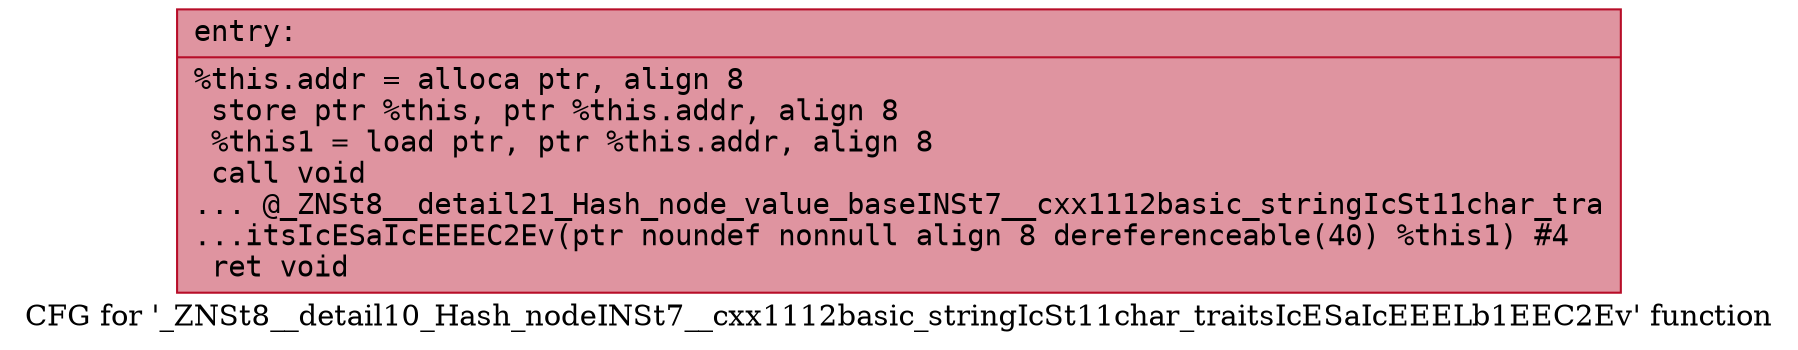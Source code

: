 digraph "CFG for '_ZNSt8__detail10_Hash_nodeINSt7__cxx1112basic_stringIcSt11char_traitsIcESaIcEEELb1EEC2Ev' function" {
	label="CFG for '_ZNSt8__detail10_Hash_nodeINSt7__cxx1112basic_stringIcSt11char_traitsIcESaIcEEELb1EEC2Ev' function";

	Node0x55c7e09f3bd0 [shape=record,color="#b70d28ff", style=filled, fillcolor="#b70d2870" fontname="Courier",label="{entry:\l|  %this.addr = alloca ptr, align 8\l  store ptr %this, ptr %this.addr, align 8\l  %this1 = load ptr, ptr %this.addr, align 8\l  call void\l... @_ZNSt8__detail21_Hash_node_value_baseINSt7__cxx1112basic_stringIcSt11char_tra\l...itsIcESaIcEEEEC2Ev(ptr noundef nonnull align 8 dereferenceable(40) %this1) #4\l  ret void\l}"];
}
